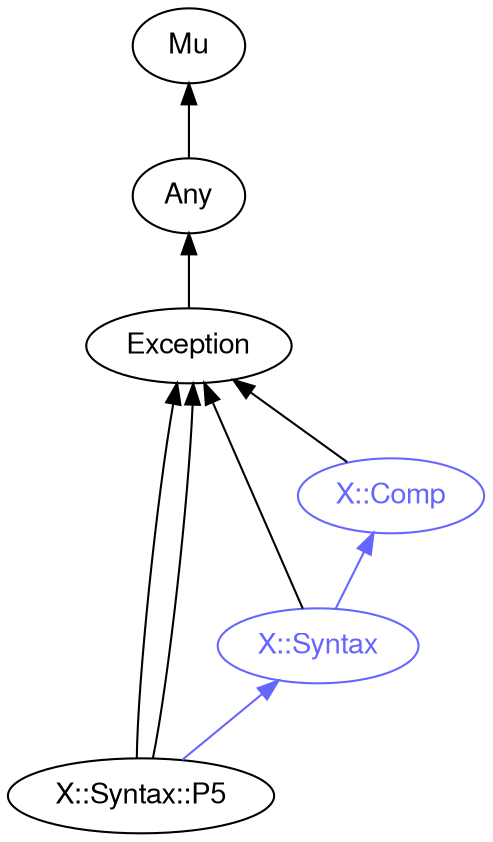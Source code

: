 digraph "perl6-type-graph" {
    rankdir=BT;
    splines=polyline;
    overlap=false; 
    // Types
    "X::Syntax::P5" [color="#000000", fontcolor="#000000", href="/type/X::Syntax::P5", fontname="FreeSans"];
    "Mu" [color="#000000", fontcolor="#000000", href="/type/Mu", fontname="FreeSans"];
    "Any" [color="#000000", fontcolor="#000000", href="/type/Any", fontname="FreeSans"];
    "Exception" [color="#000000", fontcolor="#000000", href="/type/Exception", fontname="FreeSans"];
    "X::Comp" [color="#6666FF", fontcolor="#6666FF", href="/type/X::Comp", fontname="FreeSans"];
    "X::Syntax" [color="#6666FF", fontcolor="#6666FF", href="/type/X::Syntax", fontname="FreeSans"];

    // Superclasses
    "X::Syntax::P5" -> "Exception" [color="#000000"];
    "X::Syntax::P5" -> "Exception" [color="#000000"];
    "Any" -> "Mu" [color="#000000"];
    "Exception" -> "Any" [color="#000000"];
    "X::Comp" -> "Exception" [color="#000000"];
    "X::Syntax" -> "Exception" [color="#000000"];

    // Roles
    "X::Syntax::P5" -> "X::Syntax" [color="#6666FF"];
    "X::Syntax" -> "X::Comp" [color="#6666FF"];
}
